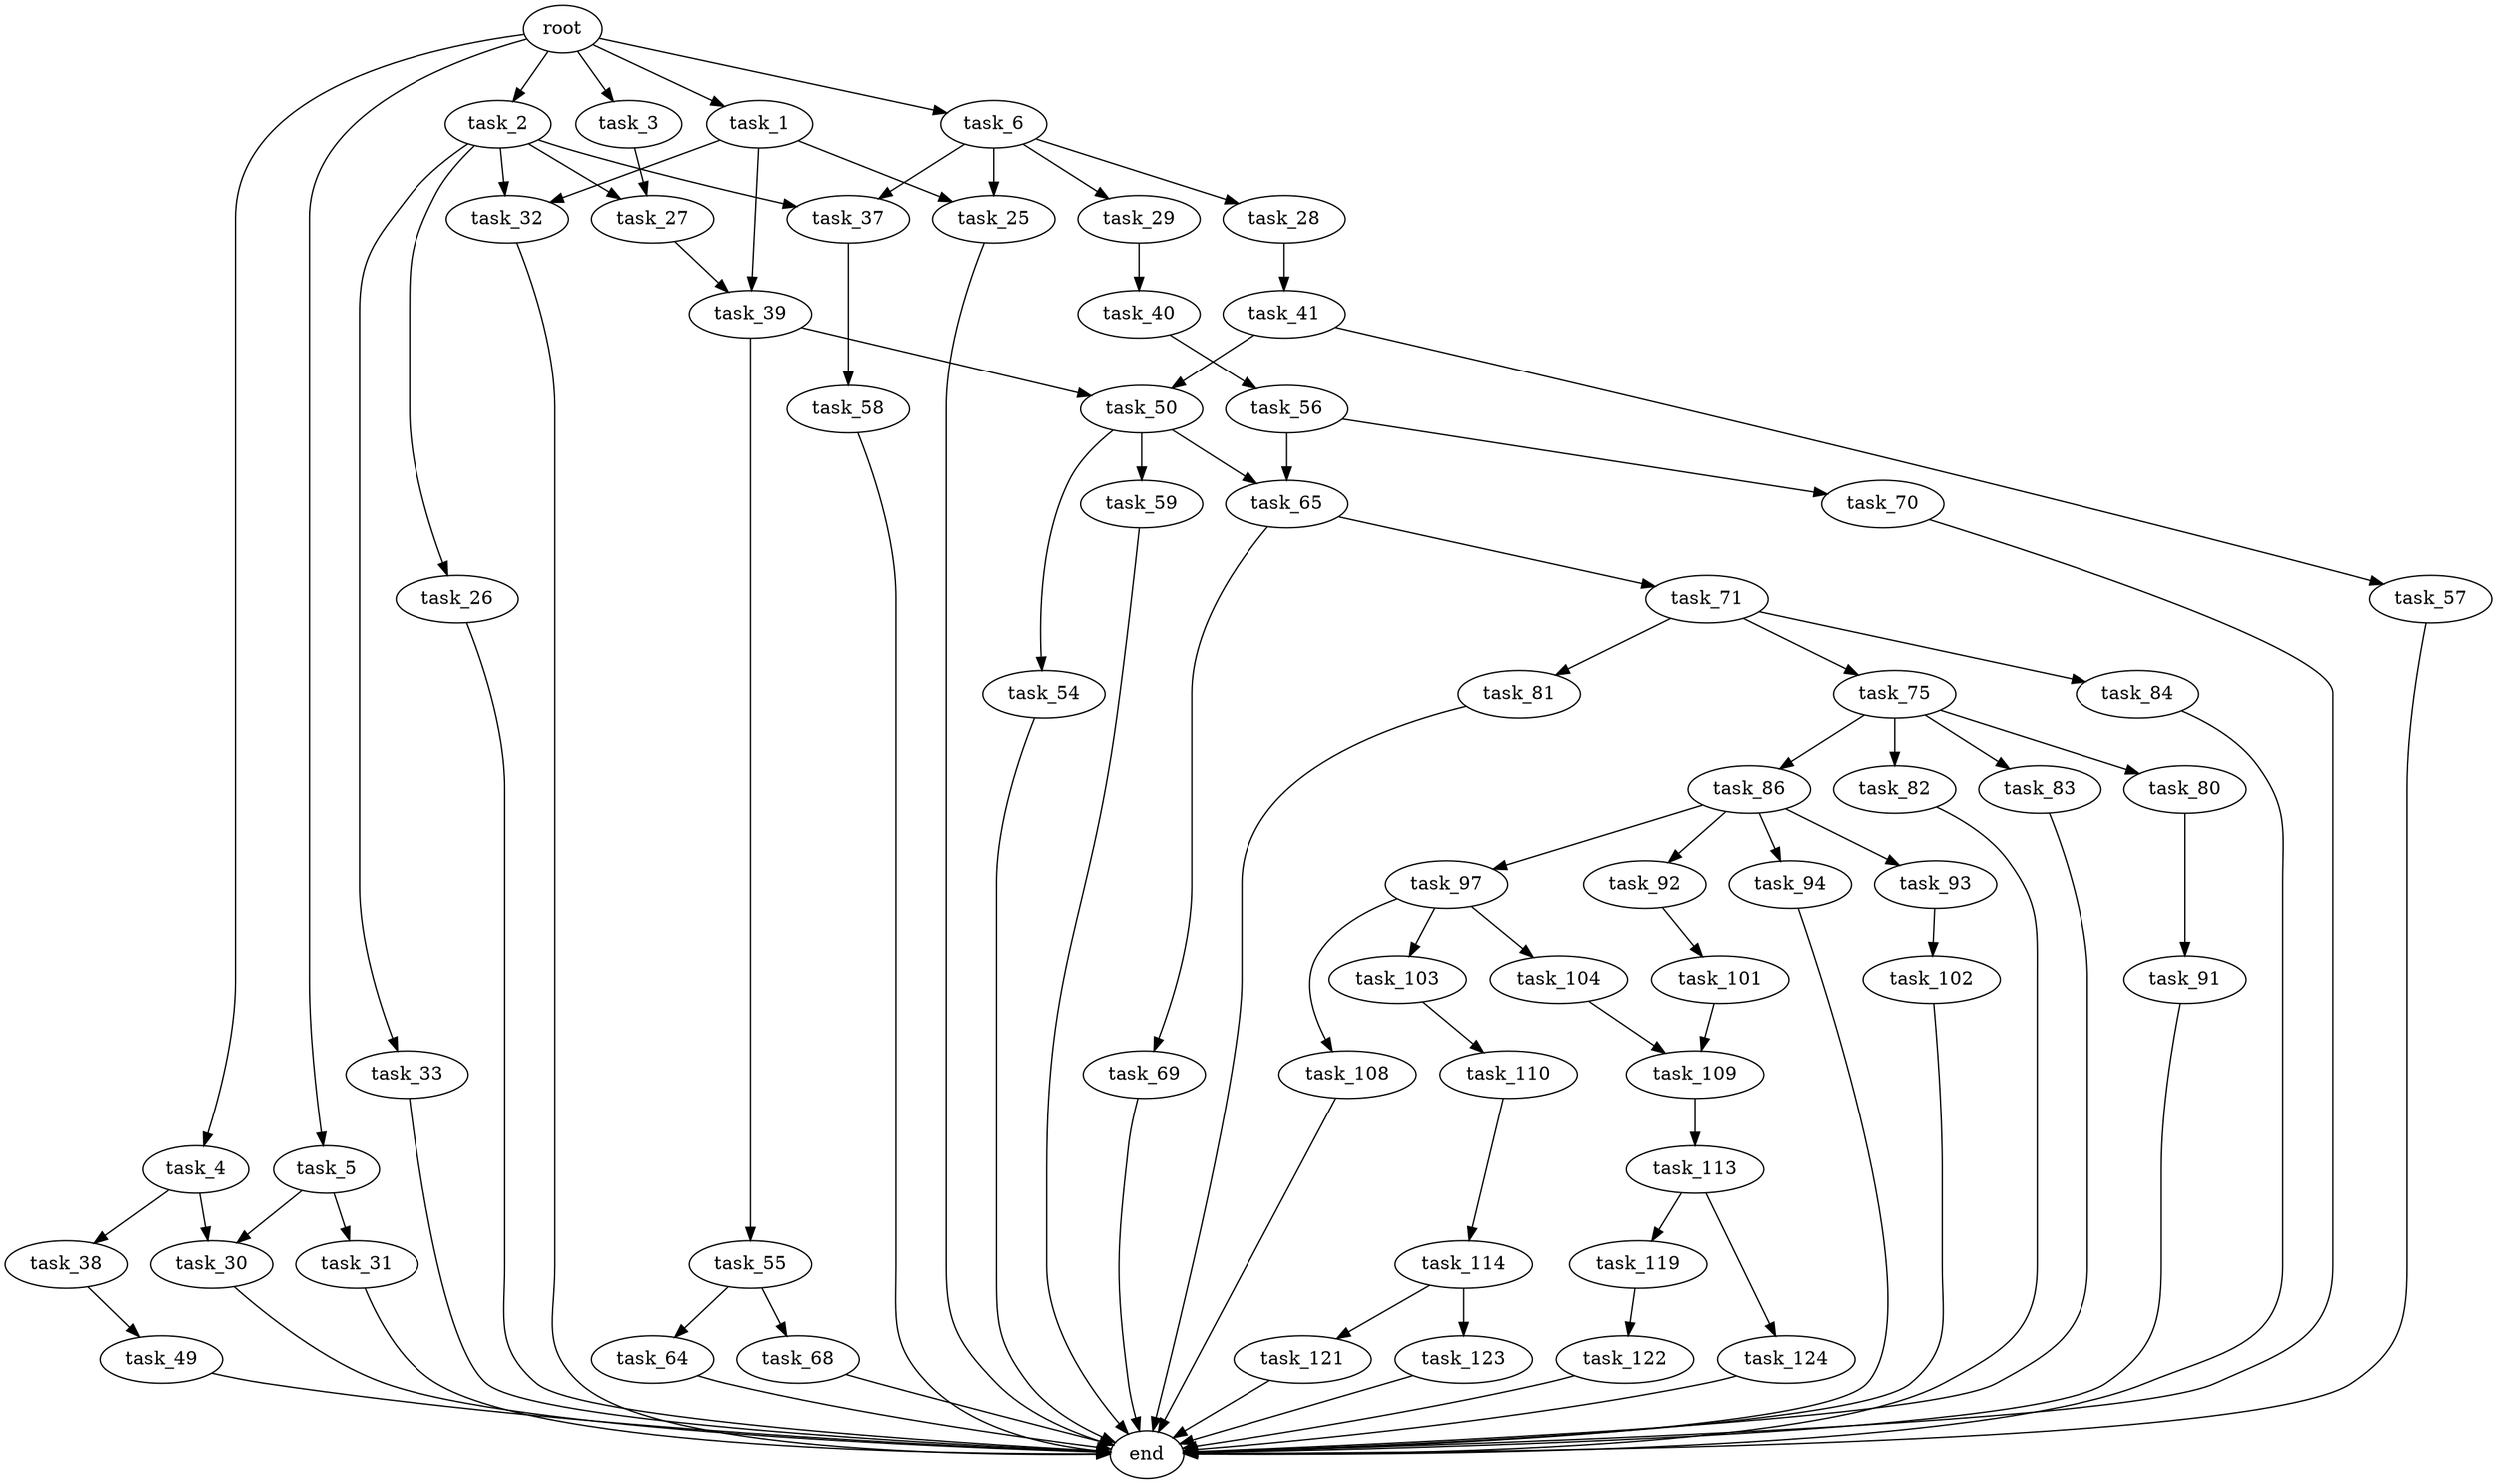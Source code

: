 digraph G {
  root [size="0.000000"];
  task_1 [size="89635502488.000000"];
  task_2 [size="23573637852.000000"];
  task_3 [size="28991029248.000000"];
  task_4 [size="445198328879.000000"];
  task_5 [size="849622449.000000"];
  task_6 [size="772459253.000000"];
  task_25 [size="782757789696.000000"];
  task_26 [size="25556883962.000000"];
  task_27 [size="231928233984.000000"];
  task_28 [size="782757789696.000000"];
  task_29 [size="43516678868.000000"];
  task_30 [size="181366948332.000000"];
  task_31 [size="141593001258.000000"];
  task_32 [size="959021144549.000000"];
  task_33 [size="33045887831.000000"];
  task_37 [size="388439849184.000000"];
  task_38 [size="368293445632.000000"];
  task_39 [size="1061943837004.000000"];
  task_40 [size="3946898892.000000"];
  task_41 [size="1870320053.000000"];
  task_49 [size="172182663168.000000"];
  task_50 [size="413526322.000000"];
  task_54 [size="549755813888.000000"];
  task_55 [size="401127546817.000000"];
  task_56 [size="1624362283.000000"];
  task_57 [size="1241719058885.000000"];
  task_58 [size="4957910561.000000"];
  task_59 [size="368293445632.000000"];
  task_64 [size="8589934592.000000"];
  task_65 [size="51650416625.000000"];
  task_68 [size="132259227360.000000"];
  task_69 [size="368293445632.000000"];
  task_70 [size="284449035745.000000"];
  task_71 [size="68719476736.000000"];
  task_75 [size="399756945.000000"];
  task_80 [size="641925890943.000000"];
  task_81 [size="6888265141.000000"];
  task_82 [size="134217728000.000000"];
  task_83 [size="8589934592.000000"];
  task_84 [size="1073741824000.000000"];
  task_86 [size="10341425662.000000"];
  task_91 [size="159054665960.000000"];
  task_92 [size="2985164707.000000"];
  task_93 [size="1073741824000.000000"];
  task_94 [size="966246746.000000"];
  task_97 [size="1110643267990.000000"];
  task_101 [size="1073741824000.000000"];
  task_102 [size="28991029248.000000"];
  task_103 [size="51072388967.000000"];
  task_104 [size="685190642137.000000"];
  task_108 [size="1073741824000.000000"];
  task_109 [size="15808845990.000000"];
  task_110 [size="7204990347.000000"];
  task_113 [size="12152624871.000000"];
  task_114 [size="1073741824000.000000"];
  task_119 [size="307443260.000000"];
  task_121 [size="368293445632.000000"];
  task_122 [size="47234641873.000000"];
  task_123 [size="68719476736.000000"];
  task_124 [size="144385226130.000000"];
  end [size="0.000000"];

  root -> task_1 [size="1.000000"];
  root -> task_2 [size="1.000000"];
  root -> task_3 [size="1.000000"];
  root -> task_4 [size="1.000000"];
  root -> task_5 [size="1.000000"];
  root -> task_6 [size="1.000000"];
  task_1 -> task_25 [size="301989888.000000"];
  task_1 -> task_32 [size="301989888.000000"];
  task_1 -> task_39 [size="301989888.000000"];
  task_2 -> task_26 [size="411041792.000000"];
  task_2 -> task_27 [size="411041792.000000"];
  task_2 -> task_32 [size="411041792.000000"];
  task_2 -> task_33 [size="411041792.000000"];
  task_2 -> task_37 [size="411041792.000000"];
  task_3 -> task_27 [size="75497472.000000"];
  task_4 -> task_30 [size="411041792.000000"];
  task_4 -> task_38 [size="411041792.000000"];
  task_5 -> task_30 [size="33554432.000000"];
  task_5 -> task_31 [size="33554432.000000"];
  task_6 -> task_25 [size="33554432.000000"];
  task_6 -> task_28 [size="33554432.000000"];
  task_6 -> task_29 [size="33554432.000000"];
  task_6 -> task_37 [size="33554432.000000"];
  task_25 -> end [size="1.000000"];
  task_26 -> end [size="1.000000"];
  task_27 -> task_39 [size="301989888.000000"];
  task_28 -> task_41 [size="679477248.000000"];
  task_29 -> task_40 [size="33554432.000000"];
  task_30 -> end [size="1.000000"];
  task_31 -> end [size="1.000000"];
  task_32 -> end [size="1.000000"];
  task_33 -> end [size="1.000000"];
  task_37 -> task_58 [size="411041792.000000"];
  task_38 -> task_49 [size="411041792.000000"];
  task_39 -> task_50 [size="679477248.000000"];
  task_39 -> task_55 [size="679477248.000000"];
  task_40 -> task_56 [size="209715200.000000"];
  task_41 -> task_50 [size="33554432.000000"];
  task_41 -> task_57 [size="33554432.000000"];
  task_49 -> end [size="1.000000"];
  task_50 -> task_54 [size="33554432.000000"];
  task_50 -> task_59 [size="33554432.000000"];
  task_50 -> task_65 [size="33554432.000000"];
  task_54 -> end [size="1.000000"];
  task_55 -> task_64 [size="411041792.000000"];
  task_55 -> task_68 [size="411041792.000000"];
  task_56 -> task_65 [size="75497472.000000"];
  task_56 -> task_70 [size="75497472.000000"];
  task_57 -> end [size="1.000000"];
  task_58 -> end [size="1.000000"];
  task_59 -> end [size="1.000000"];
  task_64 -> end [size="1.000000"];
  task_65 -> task_69 [size="134217728.000000"];
  task_65 -> task_71 [size="134217728.000000"];
  task_68 -> end [size="1.000000"];
  task_69 -> end [size="1.000000"];
  task_70 -> end [size="1.000000"];
  task_71 -> task_75 [size="134217728.000000"];
  task_71 -> task_81 [size="134217728.000000"];
  task_71 -> task_84 [size="134217728.000000"];
  task_75 -> task_80 [size="33554432.000000"];
  task_75 -> task_82 [size="33554432.000000"];
  task_75 -> task_83 [size="33554432.000000"];
  task_75 -> task_86 [size="33554432.000000"];
  task_80 -> task_91 [size="679477248.000000"];
  task_81 -> end [size="1.000000"];
  task_82 -> end [size="1.000000"];
  task_83 -> end [size="1.000000"];
  task_84 -> end [size="1.000000"];
  task_86 -> task_92 [size="301989888.000000"];
  task_86 -> task_93 [size="301989888.000000"];
  task_86 -> task_94 [size="301989888.000000"];
  task_86 -> task_97 [size="301989888.000000"];
  task_91 -> end [size="1.000000"];
  task_92 -> task_101 [size="209715200.000000"];
  task_93 -> task_102 [size="838860800.000000"];
  task_94 -> end [size="1.000000"];
  task_97 -> task_103 [size="679477248.000000"];
  task_97 -> task_104 [size="679477248.000000"];
  task_97 -> task_108 [size="679477248.000000"];
  task_101 -> task_109 [size="838860800.000000"];
  task_102 -> end [size="1.000000"];
  task_103 -> task_110 [size="838860800.000000"];
  task_104 -> task_109 [size="679477248.000000"];
  task_108 -> end [size="1.000000"];
  task_109 -> task_113 [size="33554432.000000"];
  task_110 -> task_114 [size="679477248.000000"];
  task_113 -> task_119 [size="838860800.000000"];
  task_113 -> task_124 [size="838860800.000000"];
  task_114 -> task_121 [size="838860800.000000"];
  task_114 -> task_123 [size="838860800.000000"];
  task_119 -> task_122 [size="33554432.000000"];
  task_121 -> end [size="1.000000"];
  task_122 -> end [size="1.000000"];
  task_123 -> end [size="1.000000"];
  task_124 -> end [size="1.000000"];
}
